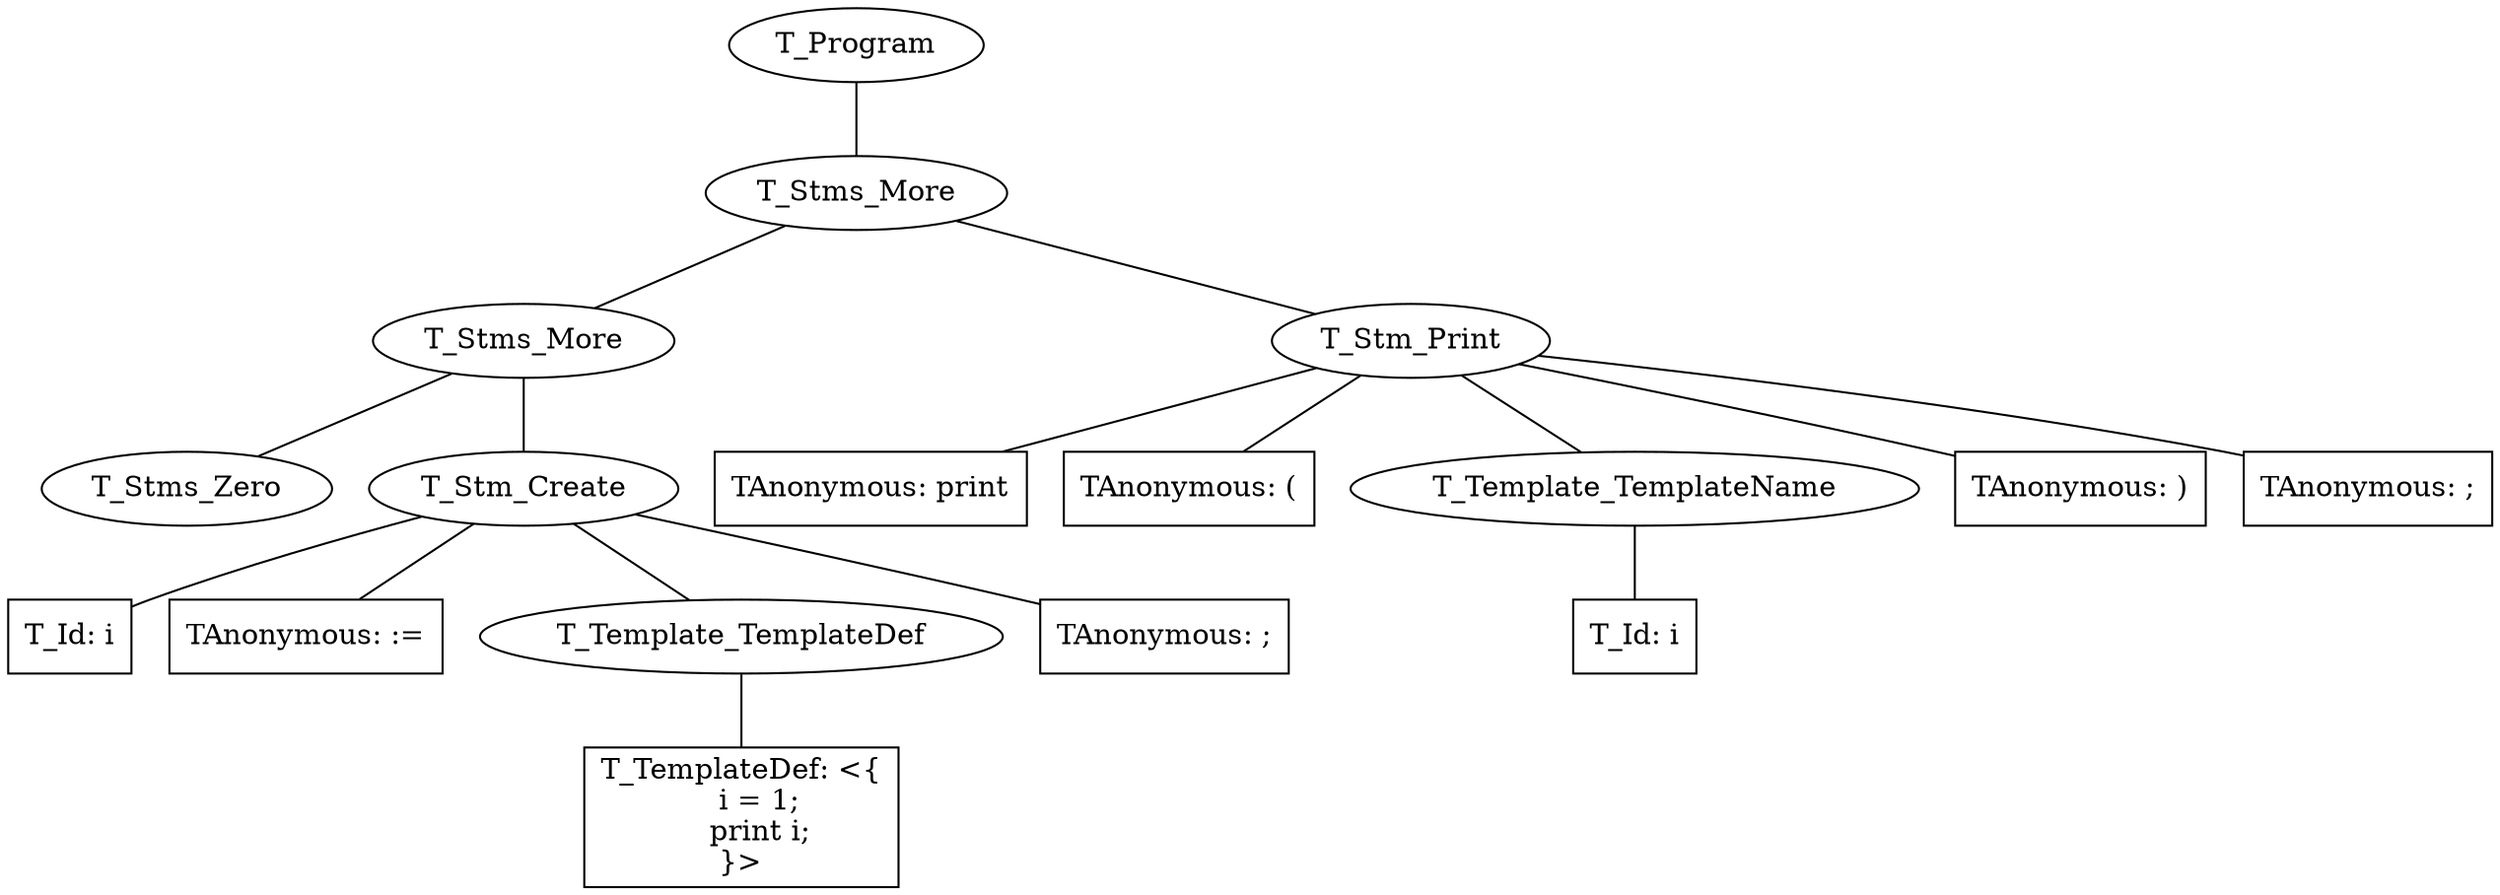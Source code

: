 graph G {
 1 [label="T_Program"];
 2 [label="T_Stms_More"];
 1 -- 2;
 3 [label="T_Stms_More"];
 2 -- 3;
 4 [label="T_Stms_Zero"];
 3 -- 4;
 5 [label="T_Stm_Create"];
 3 -- 5;
 6 [shape=rect,label="T_Id: i"];
 5 -- 6;
 7 [shape=rect,label="TAnonymous: :="];
 5 -- 7;
 8 [label="T_Template_TemplateDef"];
 5 -- 8;
 9 [shape=rect,label="T_TemplateDef: <{
    i = 1;
    print i;
}>"];
 8 -- 9;
 10 [shape=rect,label="TAnonymous: ;"];
 5 -- 10;
 11 [label="T_Stm_Print"];
 2 -- 11;
 12 [shape=rect,label="TAnonymous: print"];
 11 -- 12;
 13 [shape=rect,label="TAnonymous: ("];
 11 -- 13;
 14 [label="T_Template_TemplateName"];
 11 -- 14;
 15 [shape=rect,label="T_Id: i"];
 14 -- 15;
 16 [shape=rect,label="TAnonymous: )"];
 11 -- 16;
 17 [shape=rect,label="TAnonymous: ;"];
 11 -- 17;
}